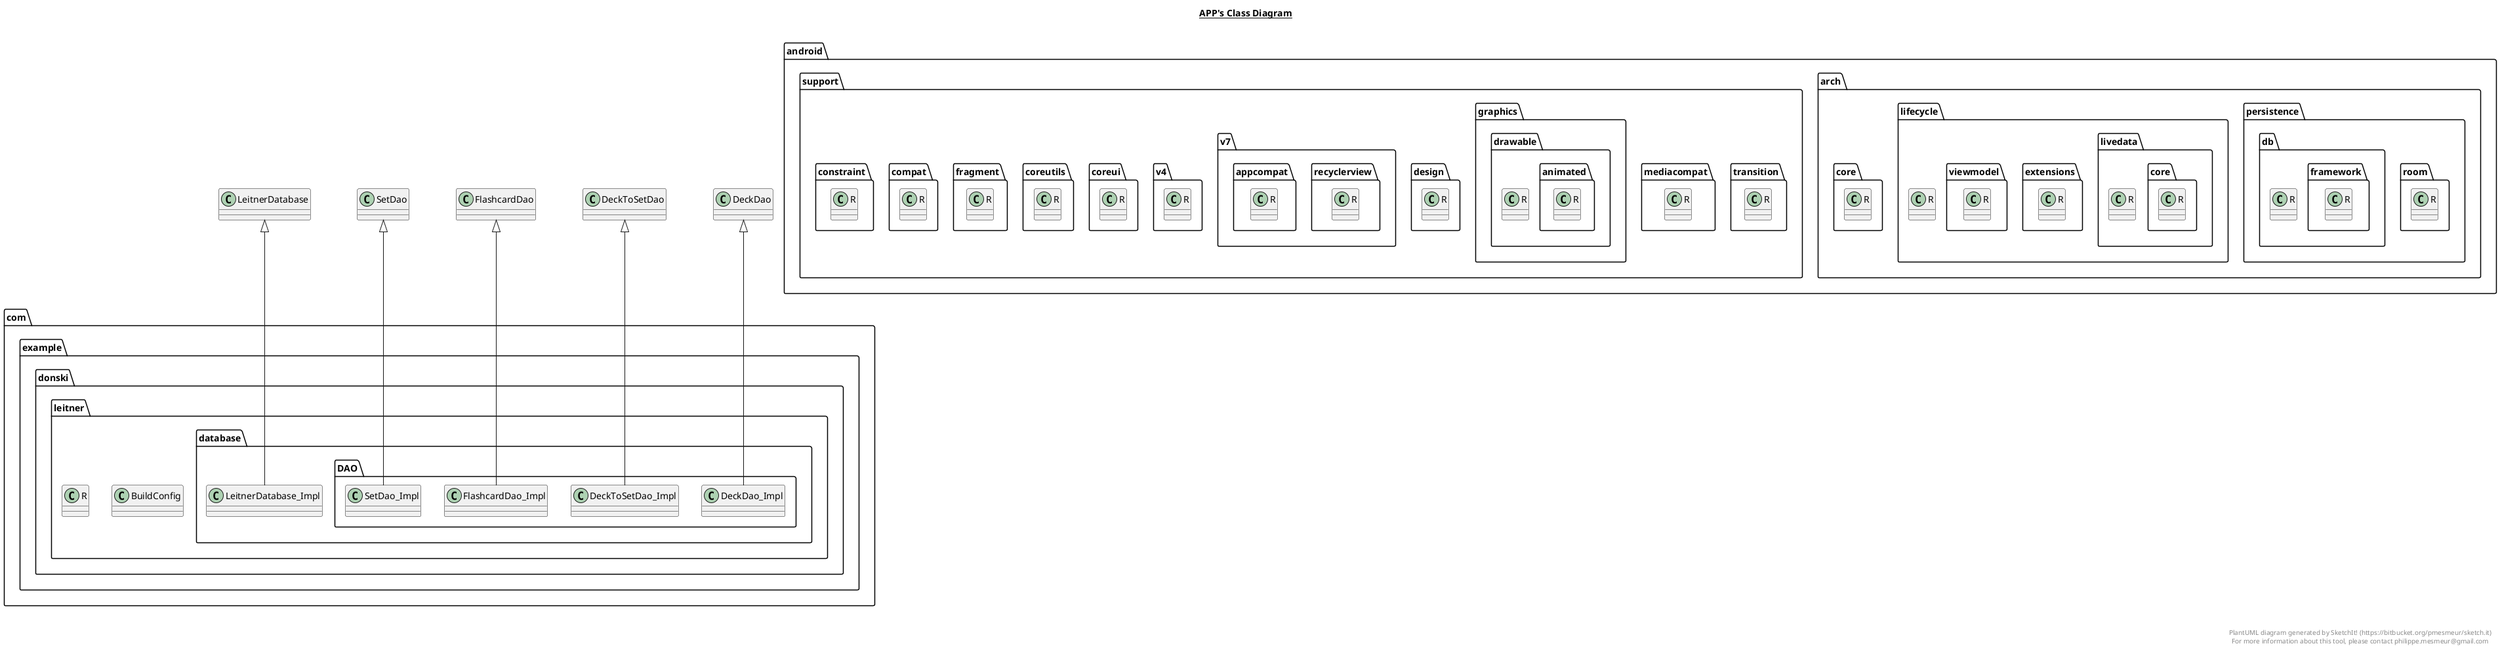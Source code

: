@startuml

title __APP's Class Diagram__\n

  package com.example.donski.leitner {
    class BuildConfig {
    }
  }
  

  package com.example.donski.leitner {
    package com.example.donski.leitner.database {
      package com.example.donski.leitner.database.DAO {
        class DeckDao_Impl {
        }
      }
    }
  }
  

  package com.example.donski.leitner {
    package com.example.donski.leitner.database {
      package com.example.donski.leitner.database.DAO {
        class DeckToSetDao_Impl {
        }
      }
    }
  }
  

  package com.example.donski.leitner {
    package com.example.donski.leitner.database {
      package com.example.donski.leitner.database.DAO {
        class FlashcardDao_Impl {
        }
      }
    }
  }
  

  package com.example.donski.leitner {
    package com.example.donski.leitner.database {
      class LeitnerDatabase_Impl {
      }
    }
  }
  

  package android.arch.persistence.room {
    class R {
    }
  }
  

  package android.support.transition {
    class R {
    }
  }
  

  package android.arch.lifecycle {
    package android.arch.lifecycle.livedata {
      package android.arch.lifecycle.livedata.core {
        class R {
        }
      }
    }
  }
  

  package android.support.mediacompat {
    class R {
    }
  }
  

  package android.support.graphics.drawable {
    class R {
    }
  }
  

  package com.example.donski.leitner {
    class R {
    }
  }
  

  package android.support.design {
    class R {
    }
  }
  

  package android.support.v7.recyclerview {
    class R {
    }
  }
  

  package android.arch.lifecycle {
    package android.arch.lifecycle.extensions {
      class R {
      }
    }
  }
  

  package android.arch.persistence.db {
    package android.arch.persistence.db.framework {
      class R {
      }
    }
  }
  

  package android.arch.lifecycle {
    class R {
    }
  }
  

  package android.arch.lifecycle {
    package android.arch.lifecycle.viewmodel {
      class R {
      }
    }
  }
  

  package android.support.v4 {
    class R {
    }
  }
  

  package android.support.coreui {
    class R {
    }
  }
  

  package android.support.coreutils {
    class R {
    }
  }
  

  package android.support.graphics.drawable {
    package android.support.graphics.drawable.animated {
      class R {
      }
    }
  }
  

  package android.arch.persistence.db {
    class R {
    }
  }
  

  package android.support.fragment {
    class R {
    }
  }
  

  package android.arch.core {
    class R {
    }
  }
  

  package android.support.compat {
    class R {
    }
  }
  

  package android.support.v7.appcompat {
    class R {
    }
  }
  

  package android.support.constraint {
    class R {
    }
  }
  

  package android.arch.lifecycle {
    package android.arch.lifecycle.livedata {
      class R {
      }
    }
  }
  

  package com.example.donski.leitner {
    package com.example.donski.leitner.database {
      package com.example.donski.leitner.database.DAO {
        class SetDao_Impl {
        }
      }
    }
  }
  

  DeckDao_Impl -up-|> DeckDao
  DeckToSetDao_Impl -up-|> DeckToSetDao
  FlashcardDao_Impl -up-|> FlashcardDao
  LeitnerDatabase_Impl -up-|> LeitnerDatabase
  SetDao_Impl -up-|> SetDao


right footer


PlantUML diagram generated by SketchIt! (https://bitbucket.org/pmesmeur/sketch.it)
For more information about this tool, please contact philippe.mesmeur@gmail.com
endfooter

@enduml
